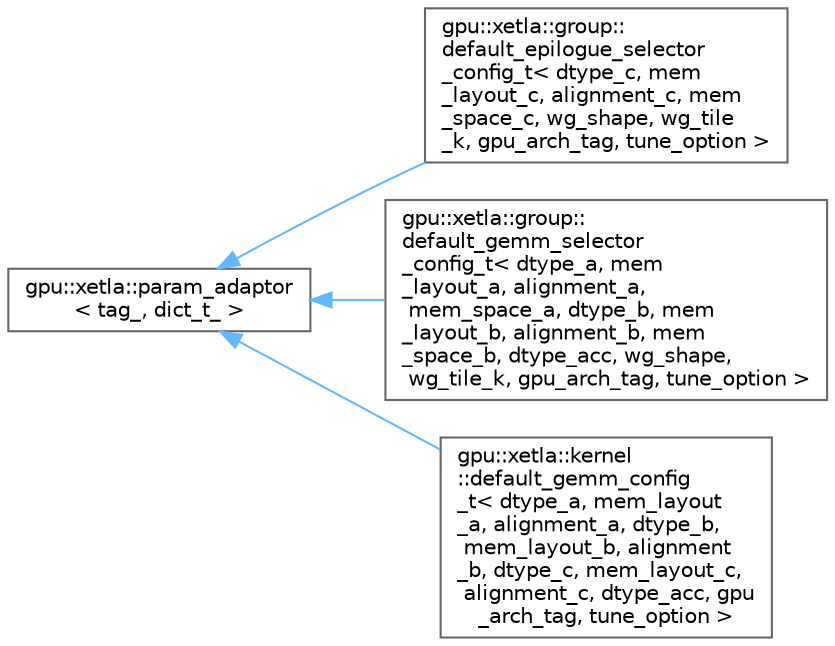 digraph "Graphical Class Hierarchy"
{
 // LATEX_PDF_SIZE
  bgcolor="transparent";
  edge [fontname=Helvetica,fontsize=10,labelfontname=Helvetica,labelfontsize=10];
  node [fontname=Helvetica,fontsize=10,shape=box,height=0.2,width=0.4];
  rankdir="LR";
  Node0 [id="Node000000",label="gpu::xetla::param_adaptor\l\< tag_, dict_t_ \>",height=0.2,width=0.4,color="grey40", fillcolor="white", style="filled",URL="$structgpu_1_1xetla_1_1param__adaptor.html",tooltip=" "];
  Node0 -> Node1 [id="edge20_Node000000_Node000001",dir="back",color="steelblue1",style="solid",tooltip=" "];
  Node1 [id="Node000001",label="gpu::xetla::group::\ldefault_epilogue_selector\l_config_t\< dtype_c, mem\l_layout_c, alignment_c, mem\l_space_c, wg_shape, wg_tile\l_k, gpu_arch_tag, tune_option \>",height=0.2,width=0.4,color="grey40", fillcolor="white", style="filled",URL="$structgpu_1_1xetla_1_1group_1_1default__epilogue__selector__config__t.html",tooltip=" "];
  Node0 -> Node2 [id="edge21_Node000000_Node000002",dir="back",color="steelblue1",style="solid",tooltip=" "];
  Node2 [id="Node000002",label="gpu::xetla::group::\ldefault_gemm_selector\l_config_t\< dtype_a, mem\l_layout_a, alignment_a,\l mem_space_a, dtype_b, mem\l_layout_b, alignment_b, mem\l_space_b, dtype_acc, wg_shape,\l wg_tile_k, gpu_arch_tag, tune_option \>",height=0.2,width=0.4,color="grey40", fillcolor="white", style="filled",URL="$structgpu_1_1xetla_1_1group_1_1default__gemm__selector__config__t.html",tooltip=" "];
  Node0 -> Node3 [id="edge22_Node000000_Node000003",dir="back",color="steelblue1",style="solid",tooltip=" "];
  Node3 [id="Node000003",label="gpu::xetla::kernel\l::default_gemm_config\l_t\< dtype_a, mem_layout\l_a, alignment_a, dtype_b,\l mem_layout_b, alignment\l_b, dtype_c, mem_layout_c,\l alignment_c, dtype_acc, gpu\l_arch_tag, tune_option \>",height=0.2,width=0.4,color="grey40", fillcolor="white", style="filled",URL="$structgpu_1_1xetla_1_1kernel_1_1default__gemm__config__t.html",tooltip=" "];
}
